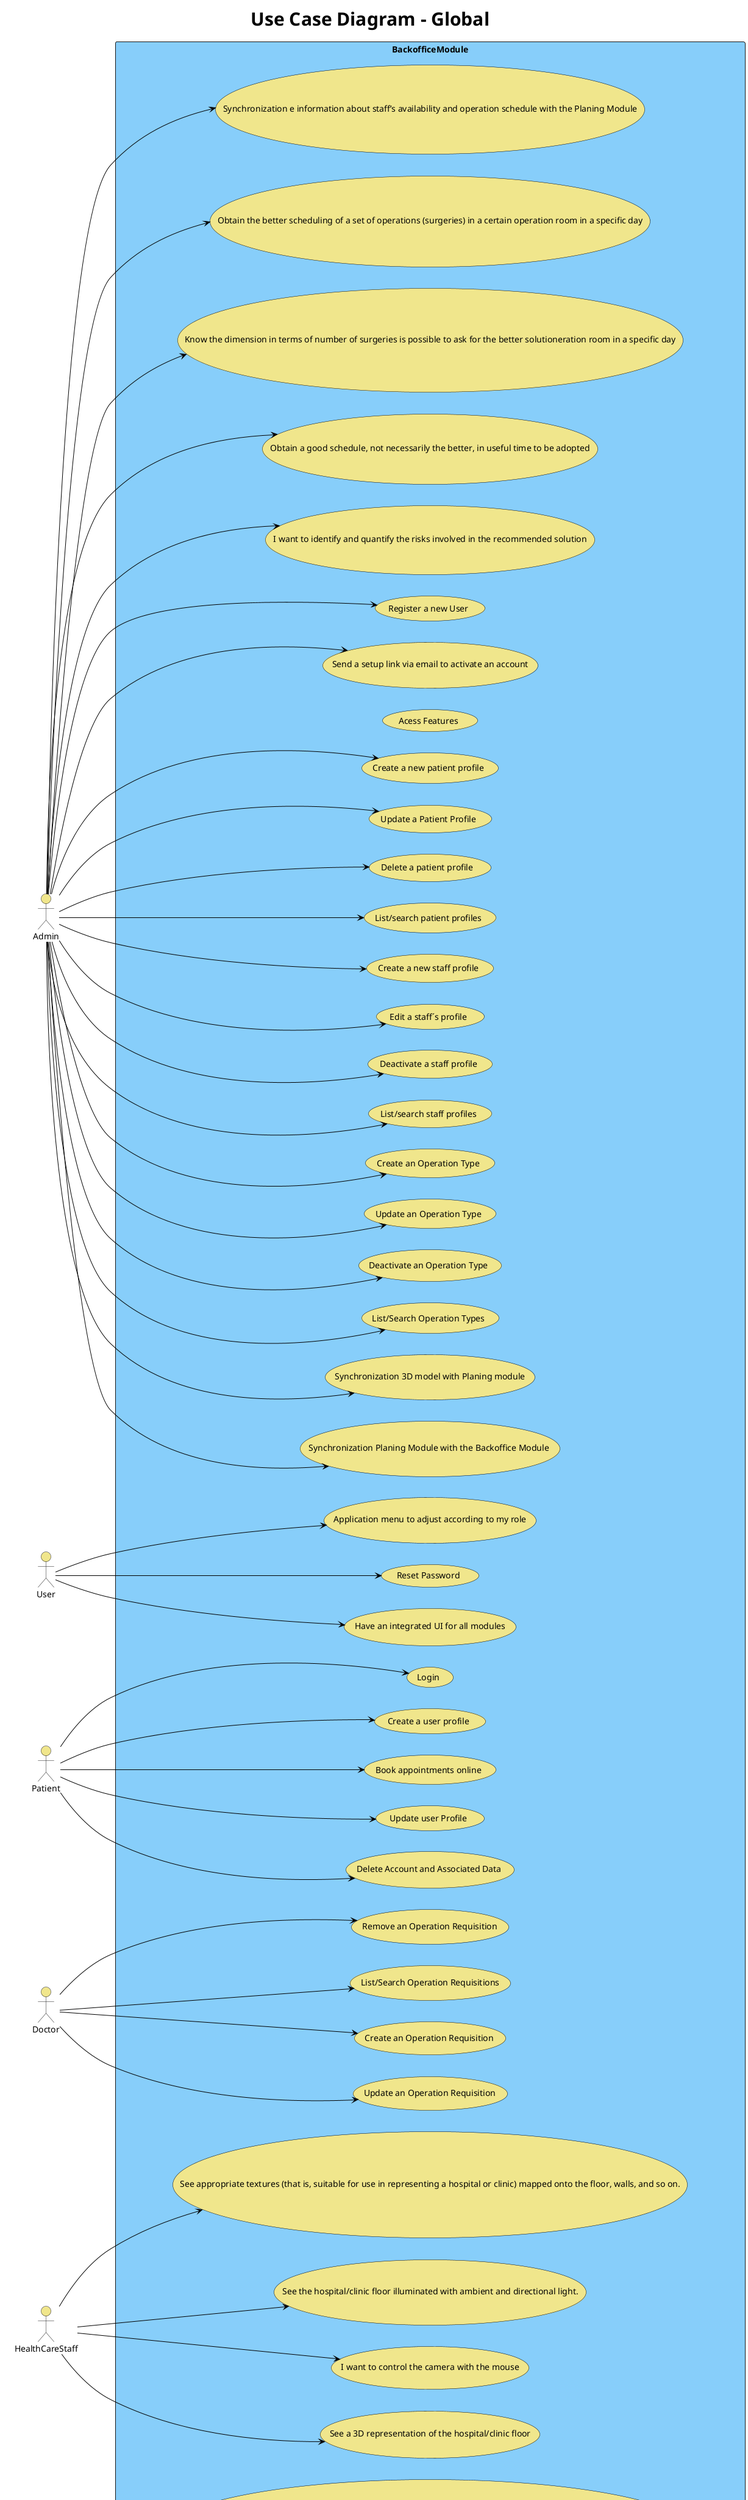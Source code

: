 ﻿@startuml
title Use Case Diagram - Global

left to right direction

actor Admin #F0E68C
actor User #F0E68C
actor Patient #F0E68C
actor Doctor #F0E68C
actor HealthCareStaff #F0E68C
actor SystemAdministrator #F0E68C
actor Entity #F0E68C
actor System #F0E68C

skinparam usecase {
    BackgroundColor LightBlue
    ArrowColor Black
    BorderColor Black
    FontColor Black
    FontSize 14
}

skinparam title {
    FontSize 30
}

rectangle BackofficeModule #87CEFA {
    'SPRINT A
    
    usecase "Register a new User" as UC1.1 #F0E68C
    Admin --> UC1.1
   
    usecase "Send a setup link via email to activate an account" as UC1.2 #F0E68C
    Admin --> UC1.2
   
    usecase "Reset Password" as UC2 #F0E68C
    User --> UC2
   
  usecase "Create a user profile"  as UC3.1 #F0E68C
   Patient --> UC3.1
   
   usecase "Book appointments online" as UC3.2 #F0E68C
   Patient --> UC3.2 
     
    usecase "Update user Profile" as UC4 #F0E68C
    Patient --> UC4
   
    usecase "Delete Account and Associated Data " as UC5 #F0E68C
    Patient --> UC5
   
    usecase "Acess Features" as UC6 #F0E68C
   
    usecase "Login" as UC7 #F0E68C
    Patient --> UC7
   
    usecase "Create a new patient profile" as UC8 #F0E68C
    Admin --> UC8
   
    usecase "Update a Patient Profile" as UC9 #F0E68C
    Admin --> UC9
   
    usecase "Delete a patient profile " as UC10 #F0E68C
    Admin --> UC10
   
    usecase "List/search patient profiles" as UC11 #F0E68C
    Admin ---> UC11
   
    usecase "Create a new staff profile" as UC12 #F0E68C
    Admin --> UC12

    usecase "Edit a staff´s profile" as UC13 #F0E68C
    Admin --> UC13

    usecase "Deactivate a staff profile" as UC14 #F0E68C
    Admin --> UC14

    usecase "List/search staff profiles" as UC15 #F0E68C
    Admin --> UC15

    usecase "Create an Operation Requisition" as UC16 #F0E68C
    Doctor --> UC16
   
    usecase "Update an Operation Requisition" as UC17 #F0E68C
    Doctor --> UC17
   
    usecase "Remove an Operation Requisition" as UC18 #F0E68C
    Doctor --> UC18
   
    usecase "List/Search Operation Requisitions" as UC19 #F0E68C
    Doctor --> UC19
   
    usecase "Create an Operation Type" as UC20 #F0E68C
    Admin --> UC20
   
    usecase "Update an Operation Type" as UC21 #F0E68C
    Admin --> UC21
   
    usecase "Deactivate an Operation Type" as UC22 #F0E68C
    Admin --> UC22
   
    usecase "List/Search Operation Types" as UC23 #F0E68C  
    Admin --> UC23   


    'SPRINT B
    usecase "Have an integrated UI for all modules" as UC24 #F0E68C
    User --> UC24

    usecase "Application menu to adjust according to my role" as UC25 #F0E68C
    User --> UC25

    usecase "Synchronization 3D model with Planing module" as UC26 #F0E68C
    Admin --> UC26

    usecase "Synchronization Planing Module with the Backoffice Module " as UC27 #F0E68C
    Admin --> UC27

    usecase "Synchronization e information about staff’s availability and operation schedule with the Planing Module" as UC28 #F0E68C
    Admin --> UC28

    usecase "Obtain the better scheduling of a set of operations (surgeries) in a certain operation room in a specific day" as UC29 #F0E68C
    Admin --> UC29

    usecase "Know the dimension in terms of number of surgeries is possible to ask for the better solutioneration room in a specific day" as UC30 #F0E68C
    Admin --> UC30

    usecase "Obtain a good schedule, not necessarily the better, in useful time to be adopted" as UC31 #F0E68C
    Admin --> UC31

    usecase "I want the deployment of one of the RFP modules in a DEI VM to be systematic, validating it on a scheduled basis with the test plan." as UC32 #F0E68C
    SystemAdministrator --> UC32

    usecase "r, I only want clients on the DEI's internal network (wired or via VPN) to be able to access the solution" as UC33 #F0E68C
    SystemAdministrator --> UC33

    usecase ", I want the clients listed in the requirement 6.3.2 to be able to be defined by simply changing a text file." as UC34 #F0E68C
    SystemAdministrator --> UC34

    usecase "I want to identify and quantify the risks involved in the recommended solution" as UC35 #F0E68C
    Admin --> UC35

    usecase "I want to define the MBCO (Minimum Business Continuity Objective) to propose to stakeholders" as UC36 #F0E68C
    SystemAdministrator --> UC36

    usecase "r, I want a backup strategy to be proposed, justified and implemented that minimizes RPO (Recovery Point Objective) and WRT (Work Recovery Time)." as UC37 #F0E68C
    SystemAdministrator --> UC37

    usecase "r I want to define a public folder for all users registered on the system, where they can read whatever is placed there" as UC38 #F0E68C
    SystemAdministrator --> UC38

    usecase "I want to get users with more than 3 incorrect accesses attempts" as UC39 #F0E68C
    SystemAdministrator --> UC39

    usecase "See a 3D representation of the hospital/clinic floor" as UC40 #F0E68C
    HealthCareStaff --> UC40

    usecase "See appropriate textures (that is, suitable for use in representing a hospital or clinic) mapped onto the floor, walls, and so on." as UC41 #F0E68C
    HealthCareStaff --> UC41

    usecase "See the hospital/clinic floor illuminated with ambient and directional light." as UC42 #F0E68C
    HealthCareStaff --> UC42

    usecase "I want to control the camera with the mouse" as UC43 #F0E68C
    HealthCareStaff --> UC43

    usecase "Know how the project may affect patients' personal data and if the processing is done according to the law." as UC44 #F0E68C
    Entity --> UC44

    usecase "Notify both users and the responsible authority in case of a data breach, so that I comply with GDPR’s breach notification requirements." as UC45 #F0E68C
    System --> UC45


}

@enduml